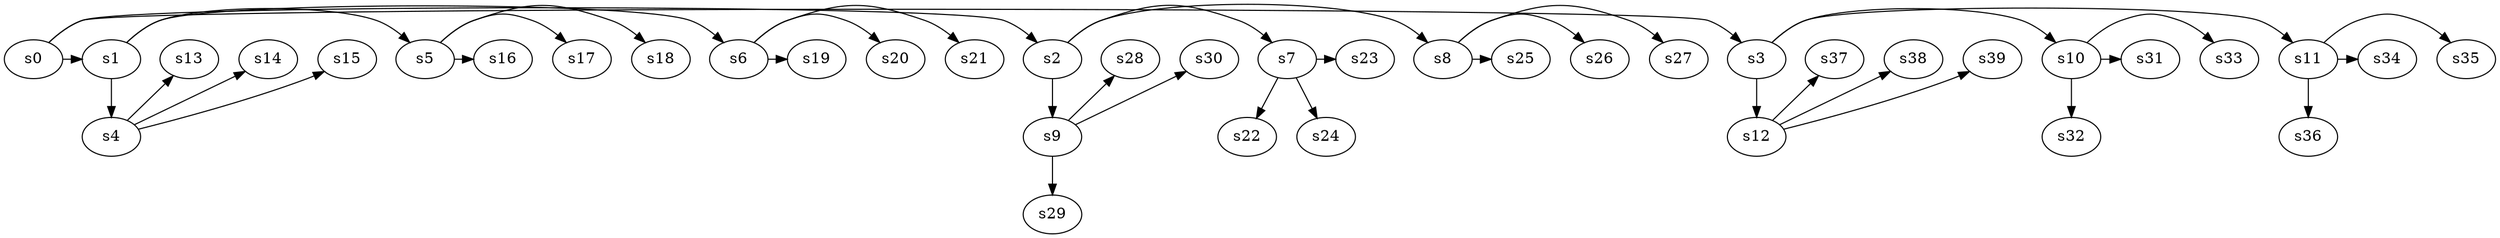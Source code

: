 digraph game_0321_branch_4_3 {
    s0 [name="s0", player=0, target=1];
    s1 [name="s1", player=1];
    s2 [name="s2", player=0];
    s3 [name="s3", player=1];
    s4 [name="s4", player=0];
    s5 [name="s5", player=1];
    s6 [name="s6", player=1];
    s7 [name="s7", player=0];
    s8 [name="s8", player=1];
    s9 [name="s9", player=1];
    s10 [name="s10", player=1];
    s11 [name="s11", player=1];
    s12 [name="s12", player=1];
    s13 [name="s13", player=1];
    s14 [name="s14", player=1, target=1];
    s15 [name="s15", player=1];
    s16 [name="s16", player=1];
    s17 [name="s17", player=1, target=1];
    s18 [name="s18", player=1];
    s19 [name="s19", player=1];
    s20 [name="s20", player=0];
    s21 [name="s21", player=1, target=1];
    s22 [name="s22", player=0];
    s23 [name="s23", player=1];
    s24 [name="s24", player=0];
    s25 [name="s25", player=1];
    s26 [name="s26", player=0, target=1];
    s27 [name="s27", player=1];
    s28 [name="s28", player=0];
    s29 [name="s29", player=0];
    s30 [name="s30", player=0];
    s31 [name="s31", player=1, target=1];
    s32 [name="s32", player=0, target=1];
    s33 [name="s33", player=1];
    s34 [name="s34", player=1];
    s35 [name="s35", player=1, target=1];
    s36 [name="s36", player=0, target=1];
    s37 [name="s37", player=1];
    s38 [name="s38", player=0];
    s39 [name="s39", player=1];

    s0 -> s1 [constraint="time == 7"];
    s0 -> s2 [constraint="time % 2 == 0 || time % 3 == 1"];
    s0 -> s3 [constraint="time % 3 == 0 || time % 4 == 1"];
    s1 -> s4;
    s1 -> s5 [constraint="!(time % 4 == 0)"];
    s1 -> s6 [constraint="time == 4 || time == 6 || time == 13"];
    s2 -> s7 [constraint="time % 2 == 0 || time % 4 == 1"];
    s2 -> s8 [constraint="!(time % 3 == 0)"];
    s2 -> s9;
    s3 -> s10 [constraint="time % 3 == 0"];
    s3 -> s11 [constraint="time % 3 == 0 || time % 4 == 1"];
    s3 -> s12;
    s4 -> s13 [constraint="time % 2 == 0 || time % 4 == 1"];
    s4 -> s14 [constraint="time % 2 == 0 || time % 3 == 1"];
    s4 -> s15 [constraint="time % 3 == 2"];
    s5 -> s16 [constraint="!(time % 3 == 0)"];
    s5 -> s17 [constraint="time % 2 == 0"];
    s5 -> s18 [constraint="time % 2 == 0"];
    s6 -> s19 [constraint="time == 7 || time == 12 || time == 13 || time == 14"];
    s6 -> s20 [constraint="time == 7"];
    s6 -> s21 [constraint="!(time % 5 == 0)"];
    s7 -> s22;
    s7 -> s23 [constraint="time % 4 == 0 || time % 4 == 1"];
    s7 -> s24;
    s8 -> s25 [constraint="time % 5 == 4"];
    s8 -> s26 [constraint="time == 4 || time == 8"];
    s8 -> s27 [constraint="time == 0 || time == 3 || time == 5 || time == 13"];
    s9 -> s28 [constraint="time % 2 == 0 || time % 2 == 1"];
    s9 -> s29;
    s9 -> s30 [constraint="!(time % 4 == 0)"];
    s10 -> s31 [constraint="time % 3 == 0 || time % 2 == 1"];
    s10 -> s32;
    s10 -> s33 [constraint="time == 0 || time == 1 || time == 7 || time == 8"];
    s11 -> s34 [constraint="time % 5 == 1"];
    s11 -> s35 [constraint="time % 3 == 0 || time % 3 == 1"];
    s11 -> s36;
    s12 -> s37 [constraint="time % 4 == 0"];
    s12 -> s38 [constraint="time % 2 == 0 || time % 2 == 1"];
    s12 -> s39 [constraint="time % 5 == 1"];
}
